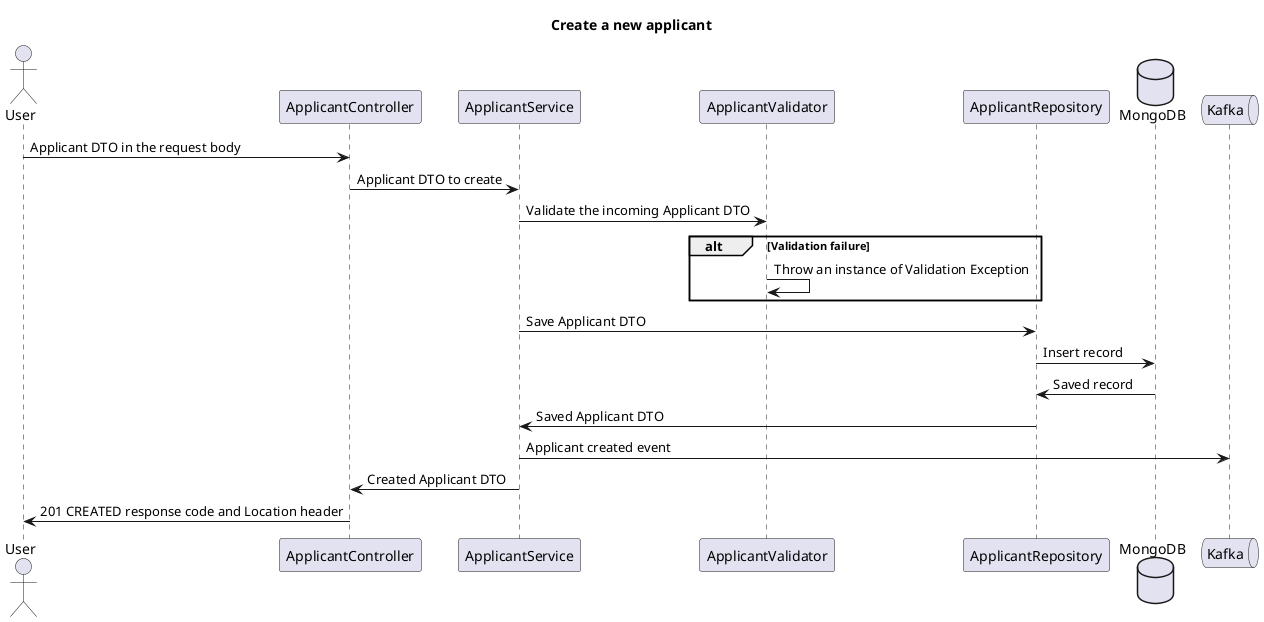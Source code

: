 @startuml Create a new applicant
    title Create a new applicant

    actor User as user
    participant ApplicantController as applicantController
    participant ApplicantService as applicantService
    participant ApplicantValidator as applicantValidator
    participant ApplicantRepository as applicantRepository
    database MongoDB as db
    queue Kafka as kafka

    user -> applicantController: Applicant DTO in the request body
        applicantController -> applicantService: Applicant DTO to create

            applicantService -> applicantValidator: Validate the incoming Applicant DTO
            alt Validation failure
                applicantValidator -> applicantValidator: Throw an instance of Validation Exception
            end

            applicantService -> applicantRepository: Save Applicant DTO
                applicantRepository -> db: Insert record
                db -> applicantRepository: Saved record
            applicantRepository -> applicantService: Saved Applicant DTO

            applicantService -> kafka: Applicant created event

        applicantService -> applicantController: Created Applicant DTO
    applicantController -> user: 201 CREATED response code and Location header
@enduml